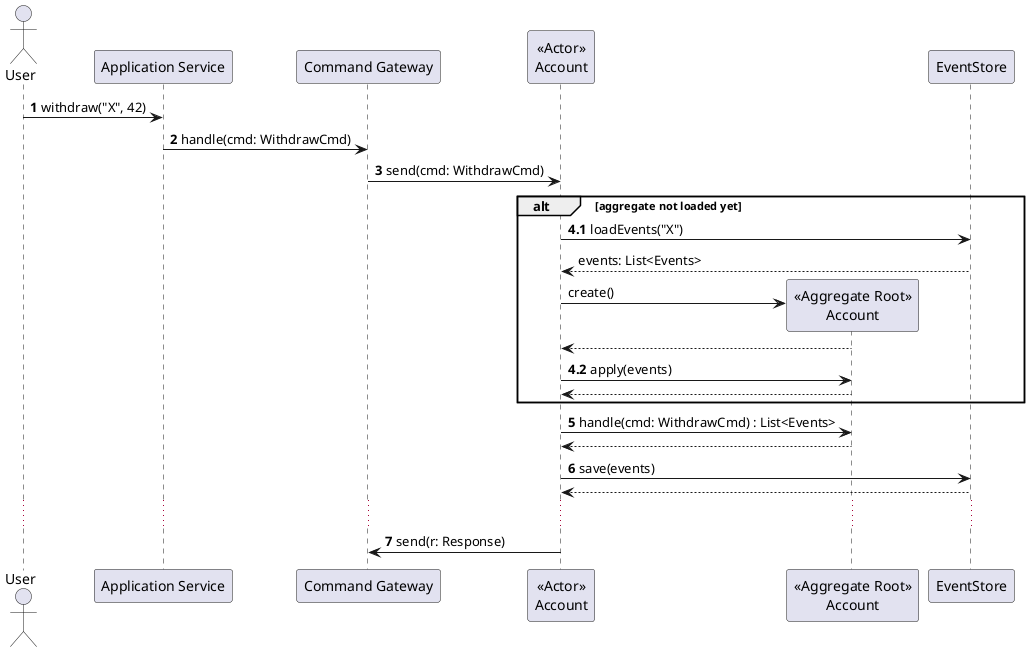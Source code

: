 @startuml

actor "User" as U
participant "Application Service" as AS
participant "Command Gateway" as CG
participant "<<Actor>>\nAccount" as AC
participant "<<Aggregate Root>>\nAccount" as A
participant "EventStore" as ES

U -> AS: **1** withdraw("X", 42)
AS -> CG: **2** handle(cmd: WithdrawCmd)
CG -> AC: **3** send(cmd: WithdrawCmd)
alt aggregate not loaded yet
  AC -> ES: **4.1** loadEvents("X")
  AC <-- ES: events: List<Events>
  create A
  AC -> A: create()
  return
  AC -> A: **4.2** apply(events)
  return
end
AC -> A: **5** handle(cmd: WithdrawCmd) : List<Events>
AC <-- A:
AC -> ES: **6** save(events)
return
...
CG <- AC: **7** send(r: Response)

@enduml